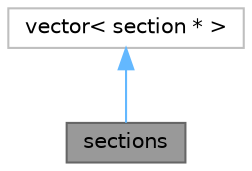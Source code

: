 digraph "sections"
{
 // LATEX_PDF_SIZE
  bgcolor="transparent";
  edge [fontname=Helvetica,fontsize=10,labelfontname=Helvetica,labelfontsize=10];
  node [fontname=Helvetica,fontsize=10,shape=box,height=0.2,width=0.4];
  Node1 [id="Node000001",label="sections",height=0.2,width=0.4,color="gray40", fillcolor="grey60", style="filled", fontcolor="black",tooltip="List of sections."];
  Node2 -> Node1 [id="edge1_Node000001_Node000002",dir="back",color="steelblue1",style="solid",tooltip=" "];
  Node2 [id="Node000002",label="vector\< section * \>",height=0.2,width=0.4,color="grey75", fillcolor="white", style="filled",tooltip=" "];
}
